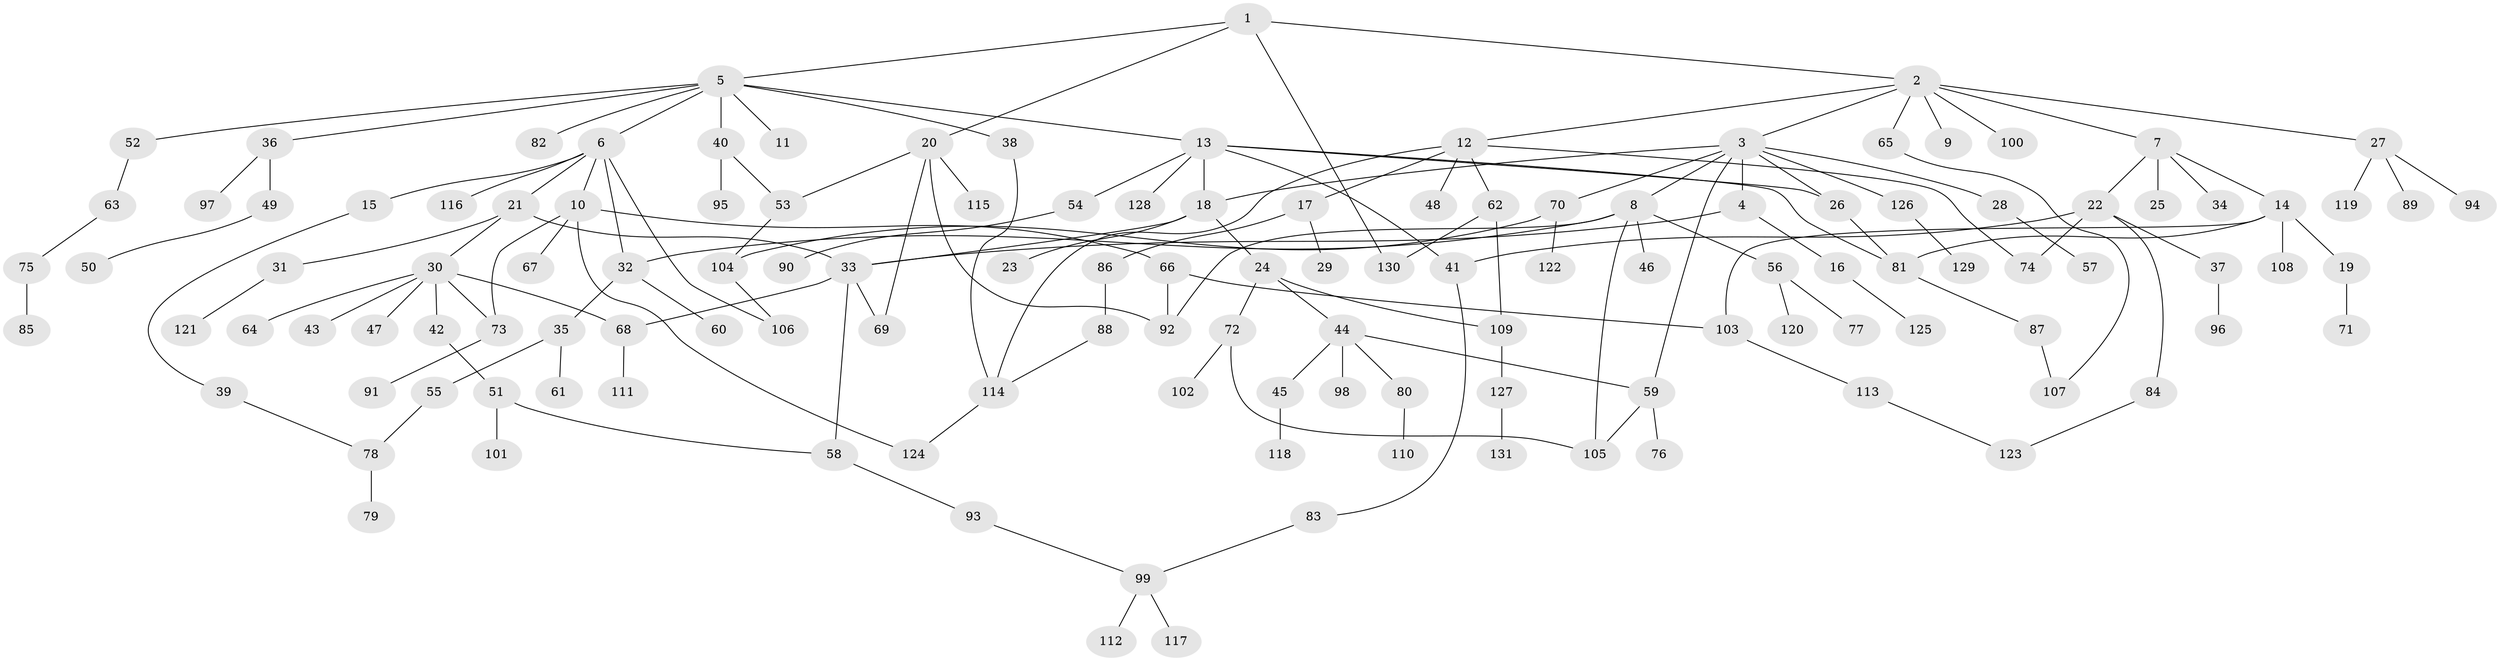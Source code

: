 // Generated by graph-tools (version 1.1) at 2025/10/02/27/25 16:10:55]
// undirected, 131 vertices, 161 edges
graph export_dot {
graph [start="1"]
  node [color=gray90,style=filled];
  1;
  2;
  3;
  4;
  5;
  6;
  7;
  8;
  9;
  10;
  11;
  12;
  13;
  14;
  15;
  16;
  17;
  18;
  19;
  20;
  21;
  22;
  23;
  24;
  25;
  26;
  27;
  28;
  29;
  30;
  31;
  32;
  33;
  34;
  35;
  36;
  37;
  38;
  39;
  40;
  41;
  42;
  43;
  44;
  45;
  46;
  47;
  48;
  49;
  50;
  51;
  52;
  53;
  54;
  55;
  56;
  57;
  58;
  59;
  60;
  61;
  62;
  63;
  64;
  65;
  66;
  67;
  68;
  69;
  70;
  71;
  72;
  73;
  74;
  75;
  76;
  77;
  78;
  79;
  80;
  81;
  82;
  83;
  84;
  85;
  86;
  87;
  88;
  89;
  90;
  91;
  92;
  93;
  94;
  95;
  96;
  97;
  98;
  99;
  100;
  101;
  102;
  103;
  104;
  105;
  106;
  107;
  108;
  109;
  110;
  111;
  112;
  113;
  114;
  115;
  116;
  117;
  118;
  119;
  120;
  121;
  122;
  123;
  124;
  125;
  126;
  127;
  128;
  129;
  130;
  131;
  1 -- 2;
  1 -- 5;
  1 -- 20;
  1 -- 130;
  2 -- 3;
  2 -- 7;
  2 -- 9;
  2 -- 12;
  2 -- 27;
  2 -- 65;
  2 -- 100;
  3 -- 4;
  3 -- 8;
  3 -- 18;
  3 -- 26;
  3 -- 28;
  3 -- 70;
  3 -- 126;
  3 -- 59;
  4 -- 16;
  4 -- 33;
  5 -- 6;
  5 -- 11;
  5 -- 13;
  5 -- 36;
  5 -- 38;
  5 -- 40;
  5 -- 52;
  5 -- 82;
  6 -- 10;
  6 -- 15;
  6 -- 21;
  6 -- 116;
  6 -- 32;
  6 -- 106;
  7 -- 14;
  7 -- 22;
  7 -- 25;
  7 -- 34;
  8 -- 32;
  8 -- 46;
  8 -- 56;
  8 -- 105;
  8 -- 92;
  10 -- 66;
  10 -- 67;
  10 -- 124;
  10 -- 73;
  12 -- 17;
  12 -- 48;
  12 -- 62;
  12 -- 74;
  12 -- 114;
  13 -- 54;
  13 -- 81;
  13 -- 128;
  13 -- 26;
  13 -- 18;
  13 -- 41;
  14 -- 19;
  14 -- 103;
  14 -- 108;
  14 -- 81;
  15 -- 39;
  16 -- 125;
  17 -- 29;
  17 -- 86;
  18 -- 23;
  18 -- 24;
  18 -- 33;
  19 -- 71;
  20 -- 53;
  20 -- 69;
  20 -- 92;
  20 -- 115;
  21 -- 30;
  21 -- 31;
  21 -- 33;
  22 -- 37;
  22 -- 41;
  22 -- 84;
  22 -- 74;
  24 -- 44;
  24 -- 72;
  24 -- 109;
  26 -- 81;
  27 -- 89;
  27 -- 94;
  27 -- 119;
  28 -- 57;
  30 -- 42;
  30 -- 43;
  30 -- 47;
  30 -- 64;
  30 -- 68;
  30 -- 73;
  31 -- 121;
  32 -- 35;
  32 -- 60;
  33 -- 68;
  33 -- 69;
  33 -- 58;
  35 -- 55;
  35 -- 61;
  36 -- 49;
  36 -- 97;
  37 -- 96;
  38 -- 114;
  39 -- 78;
  40 -- 95;
  40 -- 53;
  41 -- 83;
  42 -- 51;
  44 -- 45;
  44 -- 59;
  44 -- 80;
  44 -- 98;
  45 -- 118;
  49 -- 50;
  51 -- 58;
  51 -- 101;
  52 -- 63;
  53 -- 104;
  54 -- 90;
  55 -- 78;
  56 -- 77;
  56 -- 120;
  58 -- 93;
  59 -- 76;
  59 -- 105;
  62 -- 109;
  62 -- 130;
  63 -- 75;
  65 -- 107;
  66 -- 92;
  66 -- 103;
  68 -- 111;
  70 -- 122;
  70 -- 104;
  72 -- 102;
  72 -- 105;
  73 -- 91;
  75 -- 85;
  78 -- 79;
  80 -- 110;
  81 -- 87;
  83 -- 99;
  84 -- 123;
  86 -- 88;
  87 -- 107;
  88 -- 114;
  93 -- 99;
  99 -- 112;
  99 -- 117;
  103 -- 113;
  104 -- 106;
  109 -- 127;
  113 -- 123;
  114 -- 124;
  126 -- 129;
  127 -- 131;
}
